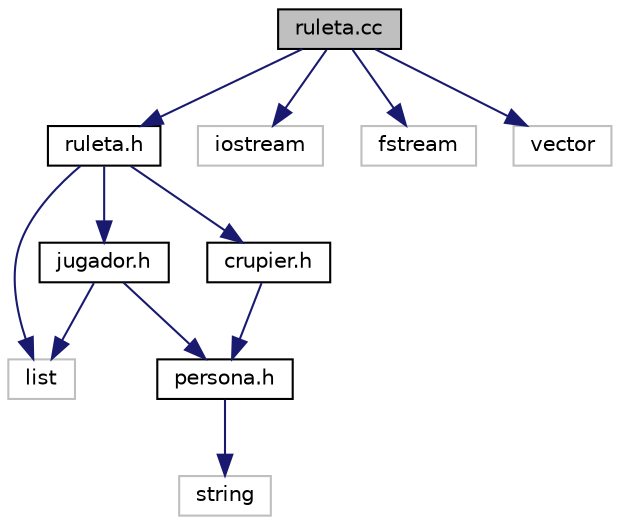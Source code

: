 digraph "ruleta.cc"
{
 // LATEX_PDF_SIZE
  edge [fontname="Helvetica",fontsize="10",labelfontname="Helvetica",labelfontsize="10"];
  node [fontname="Helvetica",fontsize="10",shape=record];
  Node1 [label="ruleta.cc",height=0.2,width=0.4,color="black", fillcolor="grey75", style="filled", fontcolor="black",tooltip="Cuerpo de los métodos de la clase ruleta."];
  Node1 -> Node2 [color="midnightblue",fontsize="10",style="solid",fontname="Helvetica"];
  Node2 [label="ruleta.h",height=0.2,width=0.4,color="black", fillcolor="white", style="filled",URL="$ruleta_8h.html",tooltip="La clase ruleta representa el juego de la ruleta del casino."];
  Node2 -> Node3 [color="midnightblue",fontsize="10",style="solid",fontname="Helvetica"];
  Node3 [label="list",height=0.2,width=0.4,color="grey75", fillcolor="white", style="filled",tooltip=" "];
  Node2 -> Node4 [color="midnightblue",fontsize="10",style="solid",fontname="Helvetica"];
  Node4 [label="crupier.h",height=0.2,width=0.4,color="black", fillcolor="white", style="filled",URL="$crupier_8h.html",tooltip="La clase crupier representa a los trabajadores del casino."];
  Node4 -> Node5 [color="midnightblue",fontsize="10",style="solid",fontname="Helvetica"];
  Node5 [label="persona.h",height=0.2,width=0.4,color="black", fillcolor="white", style="filled",URL="$persona_8h.html",tooltip="La clase persona representa la entidad persona."];
  Node5 -> Node6 [color="midnightblue",fontsize="10",style="solid",fontname="Helvetica"];
  Node6 [label="string",height=0.2,width=0.4,color="grey75", fillcolor="white", style="filled",tooltip=" "];
  Node2 -> Node7 [color="midnightblue",fontsize="10",style="solid",fontname="Helvetica"];
  Node7 [label="jugador.h",height=0.2,width=0.4,color="black", fillcolor="white", style="filled",URL="$jugador_8h.html",tooltip="La clase jugador representa a los jugadores del casino."];
  Node7 -> Node5 [color="midnightblue",fontsize="10",style="solid",fontname="Helvetica"];
  Node7 -> Node3 [color="midnightblue",fontsize="10",style="solid",fontname="Helvetica"];
  Node1 -> Node8 [color="midnightblue",fontsize="10",style="solid",fontname="Helvetica"];
  Node8 [label="iostream",height=0.2,width=0.4,color="grey75", fillcolor="white", style="filled",tooltip=" "];
  Node1 -> Node9 [color="midnightblue",fontsize="10",style="solid",fontname="Helvetica"];
  Node9 [label="fstream",height=0.2,width=0.4,color="grey75", fillcolor="white", style="filled",tooltip=" "];
  Node1 -> Node10 [color="midnightblue",fontsize="10",style="solid",fontname="Helvetica"];
  Node10 [label="vector",height=0.2,width=0.4,color="grey75", fillcolor="white", style="filled",tooltip=" "];
}
